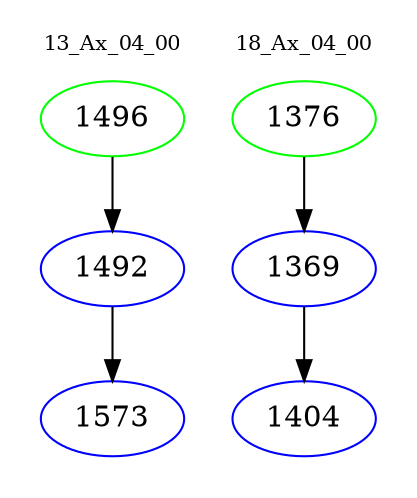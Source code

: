 digraph{
subgraph cluster_0 {
color = white
label = "13_Ax_04_00";
fontsize=10;
T0_1496 [label="1496", color="green"]
T0_1496 -> T0_1492 [color="black"]
T0_1492 [label="1492", color="blue"]
T0_1492 -> T0_1573 [color="black"]
T0_1573 [label="1573", color="blue"]
}
subgraph cluster_1 {
color = white
label = "18_Ax_04_00";
fontsize=10;
T1_1376 [label="1376", color="green"]
T1_1376 -> T1_1369 [color="black"]
T1_1369 [label="1369", color="blue"]
T1_1369 -> T1_1404 [color="black"]
T1_1404 [label="1404", color="blue"]
}
}
